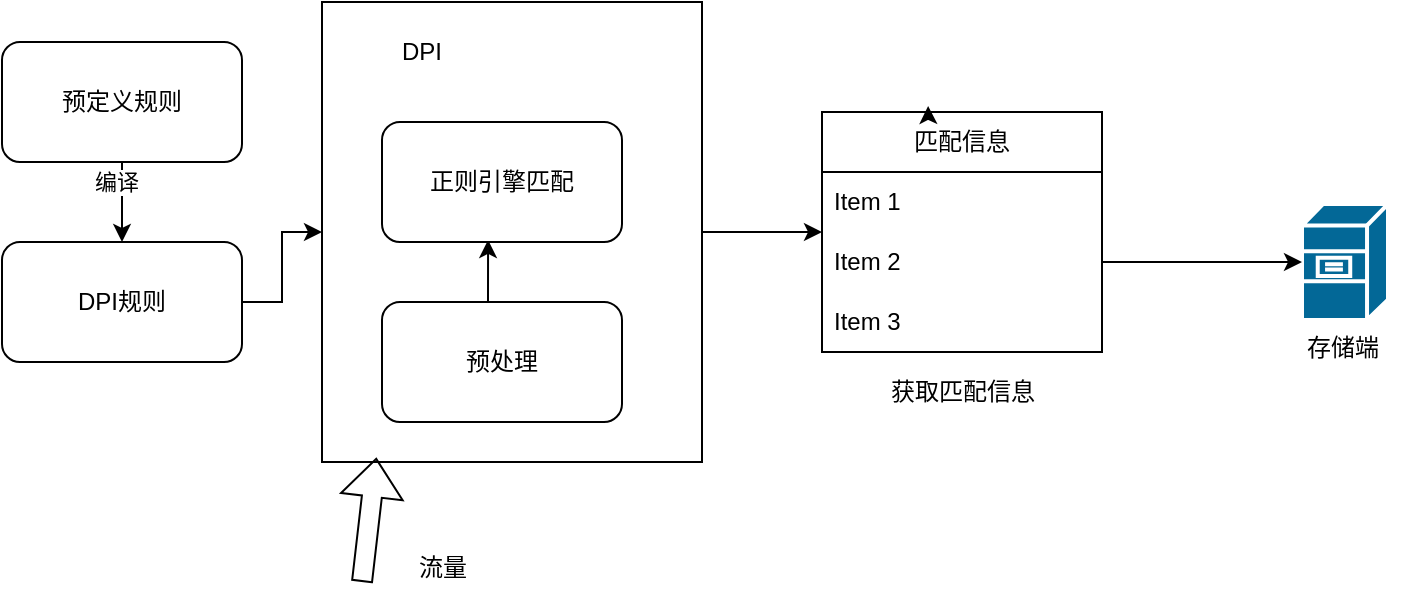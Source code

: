 <mxfile version="21.6.9" type="github">
  <diagram name="第 1 页" id="LRrK8q9nF8ti5cJ7bYyI">
    <mxGraphModel dx="1379" dy="751" grid="1" gridSize="10" guides="1" tooltips="1" connect="1" arrows="1" fold="1" page="1" pageScale="1" pageWidth="827" pageHeight="1169" math="0" shadow="0">
      <root>
        <mxCell id="0" />
        <mxCell id="1" parent="0" />
        <mxCell id="Iapvlo1aZBjijZt9cxXk-5" style="edgeStyle=orthogonalEdgeStyle;rounded=0;orthogonalLoop=1;jettySize=auto;html=1;exitX=0.5;exitY=1;exitDx=0;exitDy=0;" edge="1" parent="1" source="Iapvlo1aZBjijZt9cxXk-1" target="Iapvlo1aZBjijZt9cxXk-2">
          <mxGeometry relative="1" as="geometry" />
        </mxCell>
        <mxCell id="Iapvlo1aZBjijZt9cxXk-25" value="编译" style="edgeLabel;html=1;align=center;verticalAlign=middle;resizable=0;points=[];" vertex="1" connectable="0" parent="Iapvlo1aZBjijZt9cxXk-5">
          <mxGeometry x="-0.5" y="-3" relative="1" as="geometry">
            <mxPoint as="offset" />
          </mxGeometry>
        </mxCell>
        <mxCell id="Iapvlo1aZBjijZt9cxXk-1" value="预定义规则" style="rounded=1;whiteSpace=wrap;html=1;" vertex="1" parent="1">
          <mxGeometry x="60" y="300" width="120" height="60" as="geometry" />
        </mxCell>
        <mxCell id="Iapvlo1aZBjijZt9cxXk-8" style="edgeStyle=orthogonalEdgeStyle;rounded=0;orthogonalLoop=1;jettySize=auto;html=1;exitX=1;exitY=0.5;exitDx=0;exitDy=0;entryX=0;entryY=0.5;entryDx=0;entryDy=0;" edge="1" parent="1" source="Iapvlo1aZBjijZt9cxXk-2" target="Iapvlo1aZBjijZt9cxXk-4">
          <mxGeometry relative="1" as="geometry" />
        </mxCell>
        <mxCell id="Iapvlo1aZBjijZt9cxXk-2" value="DPI规则" style="rounded=1;whiteSpace=wrap;html=1;" vertex="1" parent="1">
          <mxGeometry x="60" y="400" width="120" height="60" as="geometry" />
        </mxCell>
        <mxCell id="Iapvlo1aZBjijZt9cxXk-20" style="edgeStyle=orthogonalEdgeStyle;rounded=0;orthogonalLoop=1;jettySize=auto;html=1;exitX=1;exitY=0.5;exitDx=0;exitDy=0;entryX=0;entryY=0.5;entryDx=0;entryDy=0;" edge="1" parent="1" source="Iapvlo1aZBjijZt9cxXk-4" target="Iapvlo1aZBjijZt9cxXk-15">
          <mxGeometry relative="1" as="geometry" />
        </mxCell>
        <mxCell id="Iapvlo1aZBjijZt9cxXk-4" value="" style="rounded=0;whiteSpace=wrap;html=1;" vertex="1" parent="1">
          <mxGeometry x="220" y="280" width="190" height="230" as="geometry" />
        </mxCell>
        <mxCell id="Iapvlo1aZBjijZt9cxXk-6" value="DPI" style="text;html=1;strokeColor=none;fillColor=none;align=center;verticalAlign=middle;whiteSpace=wrap;rounded=0;" vertex="1" parent="1">
          <mxGeometry x="240" y="290" width="60" height="30" as="geometry" />
        </mxCell>
        <mxCell id="Iapvlo1aZBjijZt9cxXk-14" style="edgeStyle=orthogonalEdgeStyle;rounded=0;orthogonalLoop=1;jettySize=auto;html=1;exitX=0.5;exitY=0;exitDx=0;exitDy=0;entryX=0.442;entryY=0.983;entryDx=0;entryDy=0;entryPerimeter=0;" edge="1" parent="1" source="Iapvlo1aZBjijZt9cxXk-7" target="Iapvlo1aZBjijZt9cxXk-11">
          <mxGeometry relative="1" as="geometry" />
        </mxCell>
        <mxCell id="Iapvlo1aZBjijZt9cxXk-7" value="预处理" style="rounded=1;whiteSpace=wrap;html=1;" vertex="1" parent="1">
          <mxGeometry x="250" y="430" width="120" height="60" as="geometry" />
        </mxCell>
        <mxCell id="Iapvlo1aZBjijZt9cxXk-9" value="" style="shape=flexArrow;endArrow=classic;html=1;rounded=0;entryX=0.143;entryY=0.991;entryDx=0;entryDy=0;entryPerimeter=0;" edge="1" parent="1" target="Iapvlo1aZBjijZt9cxXk-4">
          <mxGeometry width="50" height="50" relative="1" as="geometry">
            <mxPoint x="240" y="570" as="sourcePoint" />
            <mxPoint x="290" y="520" as="targetPoint" />
          </mxGeometry>
        </mxCell>
        <mxCell id="Iapvlo1aZBjijZt9cxXk-10" value="流量" style="text;html=1;align=center;verticalAlign=middle;resizable=0;points=[];autosize=1;strokeColor=none;fillColor=none;" vertex="1" parent="1">
          <mxGeometry x="255" y="548" width="50" height="30" as="geometry" />
        </mxCell>
        <mxCell id="Iapvlo1aZBjijZt9cxXk-11" value="正则引擎匹配" style="rounded=1;whiteSpace=wrap;html=1;" vertex="1" parent="1">
          <mxGeometry x="250" y="340" width="120" height="60" as="geometry" />
        </mxCell>
        <mxCell id="Iapvlo1aZBjijZt9cxXk-15" value="匹配信息" style="swimlane;fontStyle=0;childLayout=stackLayout;horizontal=1;startSize=30;horizontalStack=0;resizeParent=1;resizeParentMax=0;resizeLast=0;collapsible=1;marginBottom=0;whiteSpace=wrap;html=1;" vertex="1" parent="1">
          <mxGeometry x="470" y="335" width="140" height="120" as="geometry" />
        </mxCell>
        <mxCell id="Iapvlo1aZBjijZt9cxXk-16" value="Item 1" style="text;strokeColor=none;fillColor=none;align=left;verticalAlign=middle;spacingLeft=4;spacingRight=4;overflow=hidden;points=[[0,0.5],[1,0.5]];portConstraint=eastwest;rotatable=0;whiteSpace=wrap;html=1;" vertex="1" parent="Iapvlo1aZBjijZt9cxXk-15">
          <mxGeometry y="30" width="140" height="30" as="geometry" />
        </mxCell>
        <mxCell id="Iapvlo1aZBjijZt9cxXk-17" value="Item 2" style="text;strokeColor=none;fillColor=none;align=left;verticalAlign=middle;spacingLeft=4;spacingRight=4;overflow=hidden;points=[[0,0.5],[1,0.5]];portConstraint=eastwest;rotatable=0;whiteSpace=wrap;html=1;" vertex="1" parent="Iapvlo1aZBjijZt9cxXk-15">
          <mxGeometry y="60" width="140" height="30" as="geometry" />
        </mxCell>
        <mxCell id="Iapvlo1aZBjijZt9cxXk-18" value="Item 3" style="text;strokeColor=none;fillColor=none;align=left;verticalAlign=middle;spacingLeft=4;spacingRight=4;overflow=hidden;points=[[0,0.5],[1,0.5]];portConstraint=eastwest;rotatable=0;whiteSpace=wrap;html=1;" vertex="1" parent="Iapvlo1aZBjijZt9cxXk-15">
          <mxGeometry y="90" width="140" height="30" as="geometry" />
        </mxCell>
        <mxCell id="Iapvlo1aZBjijZt9cxXk-19" style="edgeStyle=orthogonalEdgeStyle;rounded=0;orthogonalLoop=1;jettySize=auto;html=1;exitX=0.5;exitY=0;exitDx=0;exitDy=0;entryX=0.379;entryY=-0.025;entryDx=0;entryDy=0;entryPerimeter=0;" edge="1" parent="1" source="Iapvlo1aZBjijZt9cxXk-15" target="Iapvlo1aZBjijZt9cxXk-15">
          <mxGeometry relative="1" as="geometry" />
        </mxCell>
        <mxCell id="Iapvlo1aZBjijZt9cxXk-21" value="" style="shape=mxgraph.cisco.servers.file_server;sketch=0;html=1;pointerEvents=1;dashed=0;fillColor=#036897;strokeColor=#ffffff;strokeWidth=2;verticalLabelPosition=bottom;verticalAlign=top;align=center;outlineConnect=0;" vertex="1" parent="1">
          <mxGeometry x="710" y="381" width="43" height="58" as="geometry" />
        </mxCell>
        <mxCell id="Iapvlo1aZBjijZt9cxXk-22" style="rounded=0;orthogonalLoop=1;jettySize=auto;html=1;exitX=1;exitY=0.5;exitDx=0;exitDy=0;entryX=0;entryY=0.5;entryDx=0;entryDy=0;entryPerimeter=0;" edge="1" parent="1" source="Iapvlo1aZBjijZt9cxXk-17" target="Iapvlo1aZBjijZt9cxXk-21">
          <mxGeometry relative="1" as="geometry" />
        </mxCell>
        <mxCell id="Iapvlo1aZBjijZt9cxXk-23" value="存储端" style="text;html=1;align=center;verticalAlign=middle;resizable=0;points=[];autosize=1;strokeColor=none;fillColor=none;" vertex="1" parent="1">
          <mxGeometry x="700" y="438" width="60" height="30" as="geometry" />
        </mxCell>
        <mxCell id="Iapvlo1aZBjijZt9cxXk-24" value="获取匹配信息" style="text;html=1;align=center;verticalAlign=middle;resizable=0;points=[];autosize=1;strokeColor=none;fillColor=none;" vertex="1" parent="1">
          <mxGeometry x="490" y="460" width="100" height="30" as="geometry" />
        </mxCell>
      </root>
    </mxGraphModel>
  </diagram>
</mxfile>
